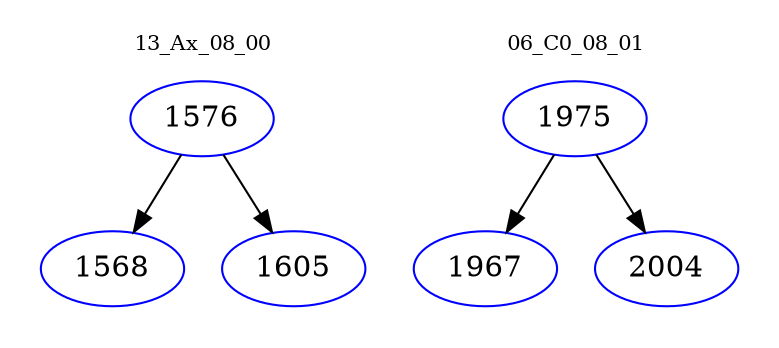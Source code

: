 digraph{
subgraph cluster_0 {
color = white
label = "13_Ax_08_00";
fontsize=10;
T0_1576 [label="1576", color="blue"]
T0_1576 -> T0_1568 [color="black"]
T0_1568 [label="1568", color="blue"]
T0_1576 -> T0_1605 [color="black"]
T0_1605 [label="1605", color="blue"]
}
subgraph cluster_1 {
color = white
label = "06_C0_08_01";
fontsize=10;
T1_1975 [label="1975", color="blue"]
T1_1975 -> T1_1967 [color="black"]
T1_1967 [label="1967", color="blue"]
T1_1975 -> T1_2004 [color="black"]
T1_2004 [label="2004", color="blue"]
}
}
